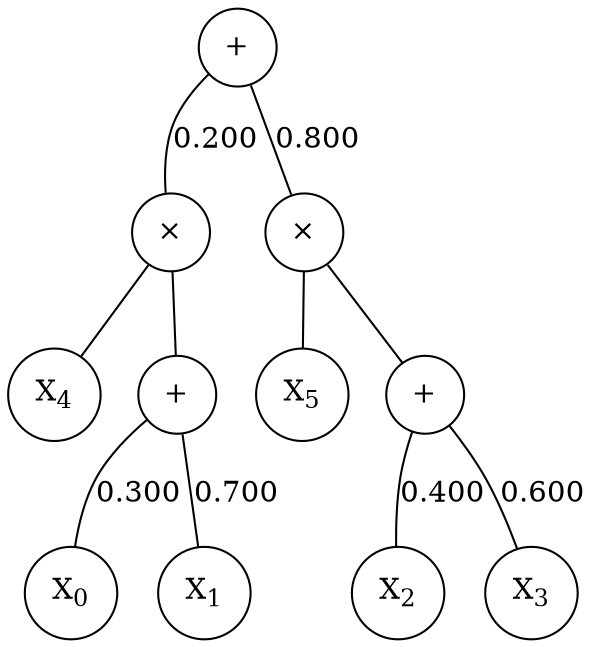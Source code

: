 graph {
S0 [label="+",shape=circle];
P0 [label=<&times;>,shape=circle];
S0 -- P0 [label="0.200"];
X0 [label=<X<sub>4</sub>>,shape=circle];
P0 -- X0
P1 [label=<&times;>,shape=circle];
S0 -- P1 [label="0.800"];
X1 [label=<X<sub>5</sub>>,shape=circle];
P1 -- X1
S1 [label="+",shape=circle];
P0 -- S1
X2 [label=<X<sub>0</sub>>,shape=circle];
S1 -- X2 [label="0.300"]
X3 [label=<X<sub>1</sub>>,shape=circle];
S1 -- X3 [label="0.700"]
S2 [label="+",shape=circle];
P1 -- S2
X4 [label=<X<sub>2</sub>>,shape=circle];
S2 -- X4 [label="0.400"]
X5 [label=<X<sub>3</sub>>,shape=circle];
S2 -- X5 [label="0.600"]
}
